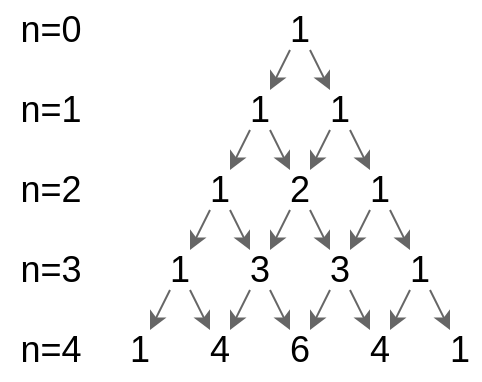 <mxfile version="13.3.0">
    <diagram id="6hGFLwfOUW9BJ-s0fimq" name="Page-1">
        <mxGraphModel dx="1057" dy="565" grid="1" gridSize="10" guides="1" tooltips="1" connect="1" arrows="1" fold="1" page="1" pageScale="1" pageWidth="827" pageHeight="1169" math="0" shadow="0">
            <root>
                <mxCell id="0"/>
                <mxCell id="1" parent="0"/>
                <mxCell id="3" value="n=1" style="text;html=1;align=center;verticalAlign=middle;resizable=0;points=[];autosize=1;fontSize=18;" parent="1" vertex="1">
                    <mxGeometry x="90" y="45" width="50" height="30" as="geometry"/>
                </mxCell>
                <mxCell id="5" value="1" style="rounded=0;whiteSpace=wrap;html=1;fillColor=none;strokeColor=none;fontSize=18;" parent="1" vertex="1">
                    <mxGeometry x="210" y="50" width="20" height="20" as="geometry"/>
                </mxCell>
                <mxCell id="6" value="2" style="rounded=0;whiteSpace=wrap;html=1;fillColor=none;strokeColor=none;fontSize=18;" parent="1" vertex="1">
                    <mxGeometry x="230" y="90" width="20" height="20" as="geometry"/>
                </mxCell>
                <mxCell id="23" style="edgeStyle=none;rounded=0;orthogonalLoop=1;jettySize=auto;html=1;exitX=0.75;exitY=1;exitDx=0;exitDy=0;fontSize=18;strokeColor=#666666;" parent="1" source="5" target="6" edge="1">
                    <mxGeometry relative="1" as="geometry"/>
                </mxCell>
                <mxCell id="7" value="1" style="rounded=0;whiteSpace=wrap;html=1;fillColor=none;strokeColor=none;fontSize=18;" parent="1" vertex="1">
                    <mxGeometry x="270" y="90" width="20" height="20" as="geometry"/>
                </mxCell>
                <mxCell id="8" value="1" style="rounded=0;whiteSpace=wrap;html=1;fillColor=none;strokeColor=none;fontSize=18;" parent="1" vertex="1">
                    <mxGeometry x="190" y="90" width="20" height="20" as="geometry"/>
                </mxCell>
                <mxCell id="22" style="edgeStyle=none;rounded=0;orthogonalLoop=1;jettySize=auto;html=1;exitX=0.25;exitY=1;exitDx=0;exitDy=0;fontSize=18;strokeColor=#666666;" parent="1" source="5" target="8" edge="1">
                    <mxGeometry relative="1" as="geometry"/>
                </mxCell>
                <mxCell id="9" value="1" style="rounded=0;whiteSpace=wrap;html=1;fillColor=none;strokeColor=none;fontSize=18;" parent="1" vertex="1">
                    <mxGeometry x="170" y="130" width="20" height="20" as="geometry"/>
                </mxCell>
                <mxCell id="28" style="edgeStyle=none;rounded=0;orthogonalLoop=1;jettySize=auto;html=1;exitX=0.25;exitY=1;exitDx=0;exitDy=0;entryX=0.75;entryY=0;entryDx=0;entryDy=0;fontSize=18;strokeColor=#666666;" parent="1" source="8" target="9" edge="1">
                    <mxGeometry relative="1" as="geometry"/>
                </mxCell>
                <mxCell id="10" value="3" style="rounded=0;whiteSpace=wrap;html=1;fillColor=none;strokeColor=none;fontSize=18;" parent="1" vertex="1">
                    <mxGeometry x="210" y="130" width="20" height="20" as="geometry"/>
                </mxCell>
                <mxCell id="26" style="edgeStyle=none;rounded=0;orthogonalLoop=1;jettySize=auto;html=1;exitX=0.25;exitY=1;exitDx=0;exitDy=0;fontSize=18;strokeColor=#666666;" parent="1" source="6" target="10" edge="1">
                    <mxGeometry relative="1" as="geometry"/>
                </mxCell>
                <mxCell id="29" style="edgeStyle=none;rounded=0;orthogonalLoop=1;jettySize=auto;html=1;exitX=0.75;exitY=1;exitDx=0;exitDy=0;fontSize=18;strokeColor=#666666;" parent="1" source="8" target="10" edge="1">
                    <mxGeometry relative="1" as="geometry"/>
                </mxCell>
                <mxCell id="11" value="3" style="rounded=0;whiteSpace=wrap;html=1;fillColor=none;strokeColor=none;fontSize=18;" parent="1" vertex="1">
                    <mxGeometry x="250" y="130" width="20" height="20" as="geometry"/>
                </mxCell>
                <mxCell id="27" style="edgeStyle=none;rounded=0;orthogonalLoop=1;jettySize=auto;html=1;exitX=0.75;exitY=1;exitDx=0;exitDy=0;entryX=0.25;entryY=0;entryDx=0;entryDy=0;fontSize=18;strokeColor=#666666;" parent="1" source="6" target="11" edge="1">
                    <mxGeometry relative="1" as="geometry"/>
                </mxCell>
                <mxCell id="30" style="edgeStyle=none;rounded=0;orthogonalLoop=1;jettySize=auto;html=1;exitX=0.25;exitY=1;exitDx=0;exitDy=0;fontSize=18;strokeColor=#666666;" parent="1" source="7" target="11" edge="1">
                    <mxGeometry relative="1" as="geometry"/>
                </mxCell>
                <mxCell id="12" value="1" style="rounded=0;whiteSpace=wrap;html=1;fillColor=none;strokeColor=none;fontSize=18;" parent="1" vertex="1">
                    <mxGeometry x="290" y="130" width="20" height="20" as="geometry"/>
                </mxCell>
                <mxCell id="31" style="edgeStyle=none;rounded=0;orthogonalLoop=1;jettySize=auto;html=1;exitX=0.75;exitY=1;exitDx=0;exitDy=0;fontSize=18;strokeColor=#666666;" parent="1" source="7" target="12" edge="1">
                    <mxGeometry relative="1" as="geometry"/>
                </mxCell>
                <mxCell id="24" style="edgeStyle=none;rounded=0;orthogonalLoop=1;jettySize=auto;html=1;exitX=0.25;exitY=1;exitDx=0;exitDy=0;entryX=0.75;entryY=0;entryDx=0;entryDy=0;fontSize=18;strokeColor=#666666;" parent="1" source="13" target="6" edge="1">
                    <mxGeometry relative="1" as="geometry"/>
                </mxCell>
                <mxCell id="25" style="edgeStyle=none;rounded=0;orthogonalLoop=1;jettySize=auto;html=1;exitX=0.75;exitY=1;exitDx=0;exitDy=0;entryX=0.25;entryY=0;entryDx=0;entryDy=0;fontSize=18;strokeColor=#666666;" parent="1" source="13" target="7" edge="1">
                    <mxGeometry relative="1" as="geometry"/>
                </mxCell>
                <mxCell id="13" value="1" style="rounded=0;whiteSpace=wrap;html=1;fillColor=none;strokeColor=none;fontSize=18;" parent="1" vertex="1">
                    <mxGeometry x="250" y="50" width="20" height="20" as="geometry"/>
                </mxCell>
                <mxCell id="14" value="1" style="rounded=0;whiteSpace=wrap;html=1;fillColor=none;strokeColor=none;fontSize=18;" parent="1" vertex="1">
                    <mxGeometry x="150" y="170" width="20" height="20" as="geometry"/>
                </mxCell>
                <mxCell id="39" style="edgeStyle=none;rounded=0;orthogonalLoop=1;jettySize=auto;html=1;exitX=0.25;exitY=1;exitDx=0;exitDy=0;fontSize=18;strokeColor=#666666;" parent="1" source="9" target="14" edge="1">
                    <mxGeometry relative="1" as="geometry"/>
                </mxCell>
                <mxCell id="15" value="4" style="rounded=0;whiteSpace=wrap;html=1;fillColor=none;strokeColor=none;fontSize=18;" parent="1" vertex="1">
                    <mxGeometry x="190" y="170" width="20" height="20" as="geometry"/>
                </mxCell>
                <mxCell id="38" style="edgeStyle=none;rounded=0;orthogonalLoop=1;jettySize=auto;html=1;exitX=0.75;exitY=1;exitDx=0;exitDy=0;entryX=0.25;entryY=0;entryDx=0;entryDy=0;fontSize=18;strokeColor=#666666;" parent="1" source="9" target="15" edge="1">
                    <mxGeometry relative="1" as="geometry"/>
                </mxCell>
                <mxCell id="37" style="edgeStyle=none;rounded=0;orthogonalLoop=1;jettySize=auto;html=1;exitX=0.25;exitY=1;exitDx=0;exitDy=0;entryX=0.75;entryY=0;entryDx=0;entryDy=0;fontSize=18;strokeColor=#666666;" parent="1" source="10" target="15" edge="1">
                    <mxGeometry relative="1" as="geometry"/>
                </mxCell>
                <mxCell id="16" value="6" style="rounded=0;whiteSpace=wrap;html=1;fillColor=none;strokeColor=none;fontSize=18;" parent="1" vertex="1">
                    <mxGeometry x="230" y="170" width="20" height="20" as="geometry"/>
                </mxCell>
                <mxCell id="32" style="edgeStyle=none;rounded=0;orthogonalLoop=1;jettySize=auto;html=1;exitX=0.75;exitY=1;exitDx=0;exitDy=0;entryX=0.25;entryY=0;entryDx=0;entryDy=0;fontSize=18;strokeColor=#666666;" parent="1" source="10" target="16" edge="1">
                    <mxGeometry relative="1" as="geometry"/>
                </mxCell>
                <mxCell id="33" style="edgeStyle=none;rounded=0;orthogonalLoop=1;jettySize=auto;html=1;exitX=0.25;exitY=1;exitDx=0;exitDy=0;entryX=0.75;entryY=0;entryDx=0;entryDy=0;fontSize=18;strokeColor=#666666;" parent="1" source="11" target="16" edge="1">
                    <mxGeometry relative="1" as="geometry"/>
                </mxCell>
                <mxCell id="17" value="4" style="rounded=0;whiteSpace=wrap;html=1;fillColor=none;strokeColor=none;fontSize=18;" parent="1" vertex="1">
                    <mxGeometry x="270" y="170" width="20" height="20" as="geometry"/>
                </mxCell>
                <mxCell id="34" style="edgeStyle=none;rounded=0;orthogonalLoop=1;jettySize=auto;html=1;exitX=0.75;exitY=1;exitDx=0;exitDy=0;fontSize=18;strokeColor=#666666;" parent="1" source="11" target="17" edge="1">
                    <mxGeometry relative="1" as="geometry"/>
                </mxCell>
                <mxCell id="35" style="edgeStyle=none;rounded=0;orthogonalLoop=1;jettySize=auto;html=1;exitX=0.25;exitY=1;exitDx=0;exitDy=0;fontSize=18;strokeColor=#666666;" parent="1" source="12" target="17" edge="1">
                    <mxGeometry relative="1" as="geometry"/>
                </mxCell>
                <mxCell id="18" value="1" style="rounded=0;whiteSpace=wrap;html=1;fillColor=none;strokeColor=none;fontSize=18;" parent="1" vertex="1">
                    <mxGeometry x="310" y="170" width="20" height="20" as="geometry"/>
                </mxCell>
                <mxCell id="36" style="edgeStyle=none;rounded=0;orthogonalLoop=1;jettySize=auto;html=1;exitX=0.75;exitY=1;exitDx=0;exitDy=0;entryX=0.25;entryY=0;entryDx=0;entryDy=0;fontSize=18;strokeColor=#666666;" parent="1" source="12" target="18" edge="1">
                    <mxGeometry relative="1" as="geometry"/>
                </mxCell>
                <mxCell id="41" value="n=2" style="text;html=1;align=center;verticalAlign=middle;resizable=0;points=[];autosize=1;fontSize=18;" parent="1" vertex="1">
                    <mxGeometry x="90" y="85" width="50" height="30" as="geometry"/>
                </mxCell>
                <mxCell id="42" value="n=3" style="text;html=1;align=center;verticalAlign=middle;resizable=0;points=[];autosize=1;fontSize=18;" parent="1" vertex="1">
                    <mxGeometry x="90" y="125" width="50" height="30" as="geometry"/>
                </mxCell>
                <mxCell id="43" value="n=4" style="text;html=1;align=center;verticalAlign=middle;resizable=0;points=[];autosize=1;fontSize=18;" parent="1" vertex="1">
                    <mxGeometry x="90" y="165" width="50" height="30" as="geometry"/>
                </mxCell>
                <mxCell id="45" style="edgeStyle=none;rounded=0;orthogonalLoop=1;jettySize=auto;html=1;exitX=0.25;exitY=1;exitDx=0;exitDy=0;entryX=0.75;entryY=0;entryDx=0;entryDy=0;fontSize=18;strokeColor=#666666;" parent="1" source="44" target="5" edge="1">
                    <mxGeometry relative="1" as="geometry"/>
                </mxCell>
                <mxCell id="46" style="edgeStyle=none;rounded=0;orthogonalLoop=1;jettySize=auto;html=1;exitX=0.75;exitY=1;exitDx=0;exitDy=0;entryX=0.25;entryY=0;entryDx=0;entryDy=0;fontSize=18;strokeColor=#666666;" parent="1" source="44" target="13" edge="1">
                    <mxGeometry relative="1" as="geometry"/>
                </mxCell>
                <mxCell id="44" value="1" style="rounded=0;whiteSpace=wrap;html=1;fillColor=none;strokeColor=none;fontSize=18;" parent="1" vertex="1">
                    <mxGeometry x="230" y="10" width="20" height="20" as="geometry"/>
                </mxCell>
                <mxCell id="47" value="n=0" style="text;html=1;align=center;verticalAlign=middle;resizable=0;points=[];autosize=1;fontSize=18;" parent="1" vertex="1">
                    <mxGeometry x="90" y="5" width="50" height="30" as="geometry"/>
                </mxCell>
            </root>
        </mxGraphModel>
    </diagram>
</mxfile>